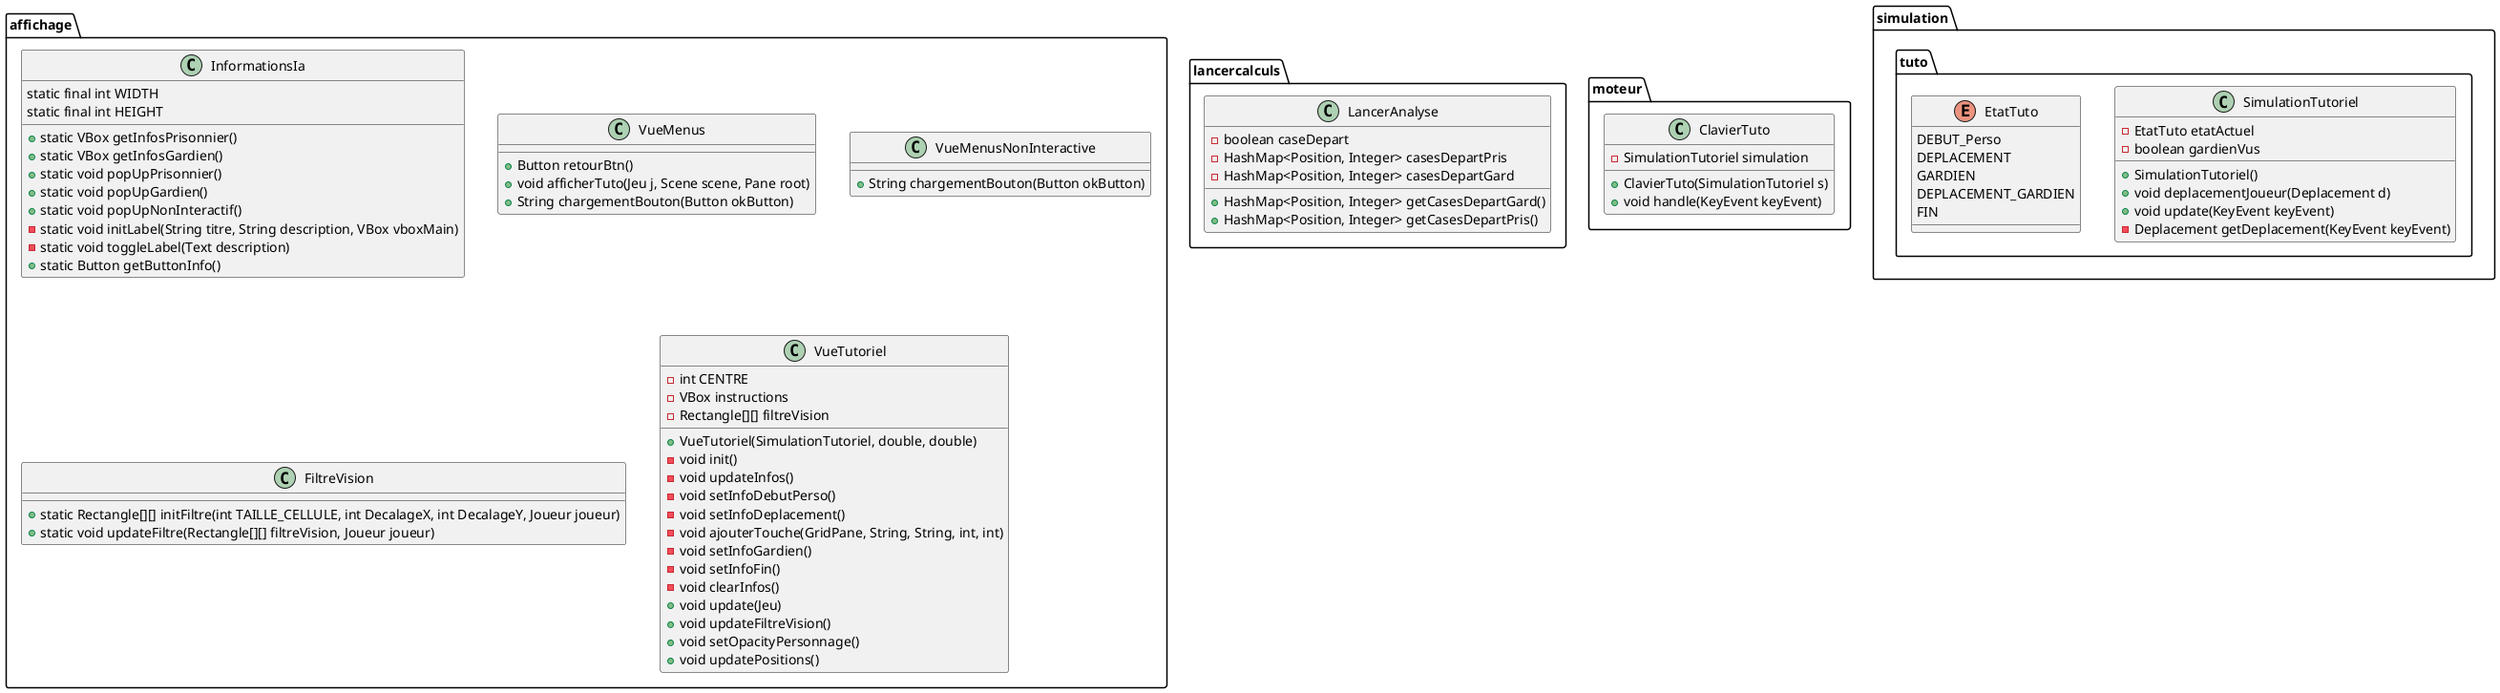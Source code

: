 @startuml
package "affichage"{
    class InformationsIa {
        static final int WIDTH
        static final int HEIGHT
        
        +static VBox getInfosPrisonnier()
        +static VBox getInfosGardien()
        +static void popUpPrisonnier()
        +static void popUpGardien()
        +static void popUpNonInteractif()
        -static void initLabel(String titre, String description, VBox vboxMain)
        -static void toggleLabel(Text description)
        +static Button getButtonInfo()
    }
    
    class VueMenus {
        + Button retourBtn()
        + void afficherTuto(Jeu j, Scene scene, Pane root)
        + String chargementBouton(Button okButton)
    }
    
    class VueMenusNonInteractive {
        + String chargementBouton(Button okButton) 
    }
    
    class FiltreVision {
        + static Rectangle[][] initFiltre(int TAILLE_CELLULE, int DecalageX, int DecalageY, Joueur joueur)
        + static void updateFiltre(Rectangle[][] filtreVision, Joueur joueur)
    }

    class VueTutoriel {
        - int CENTRE
        - VBox instructions
        - Rectangle[][] filtreVision
        + VueTutoriel(SimulationTutoriel, double, double)
        - void init()
        - void updateInfos()
        - void setInfoDebutPerso()
        - void setInfoDeplacement()
        - void ajouterTouche(GridPane, String, String, int, int)
        - void setInfoGardien()
        - void setInfoFin()
        - void clearInfos()
        + void update(Jeu)
        + void updateFiltreVision()
        + void setOpacityPersonnage()
        + void updatePositions()
    }
}
package lancercalculs{
    class LancerAnalyse {
        - boolean caseDepart
        - HashMap<Position, Integer> casesDepartPris
        - HashMap<Position, Integer> casesDepartGard
        + HashMap<Position, Integer> getCasesDepartGard()
        + HashMap<Position, Integer> getCasesDepartPris()
    }
    
}

package moteur {
    class ClavierTuto {
        - SimulationTutoriel simulation
        + ClavierTuto(SimulationTutoriel s)
        + void handle(KeyEvent keyEvent)
    }
}

package simulation.tuto {
    class SimulationTutoriel {
        - EtatTuto etatActuel
        - boolean gardienVus
        + SimulationTutoriel()
        + void deplacementJoueur(Deplacement d)
        + void update(KeyEvent keyEvent)
        - Deplacement getDeplacement(KeyEvent keyEvent)
    }

    enum EtatTuto {
        DEBUT_Perso
        DEPLACEMENT
        GARDIEN
        DEPLACEMENT_GARDIEN
        FIN
    }
}
@enduml
